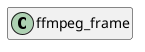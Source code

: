 @startuml
set namespaceSeparator \\
hide members
hide << alias >> circle

class ffmpeg_frame
@enduml

